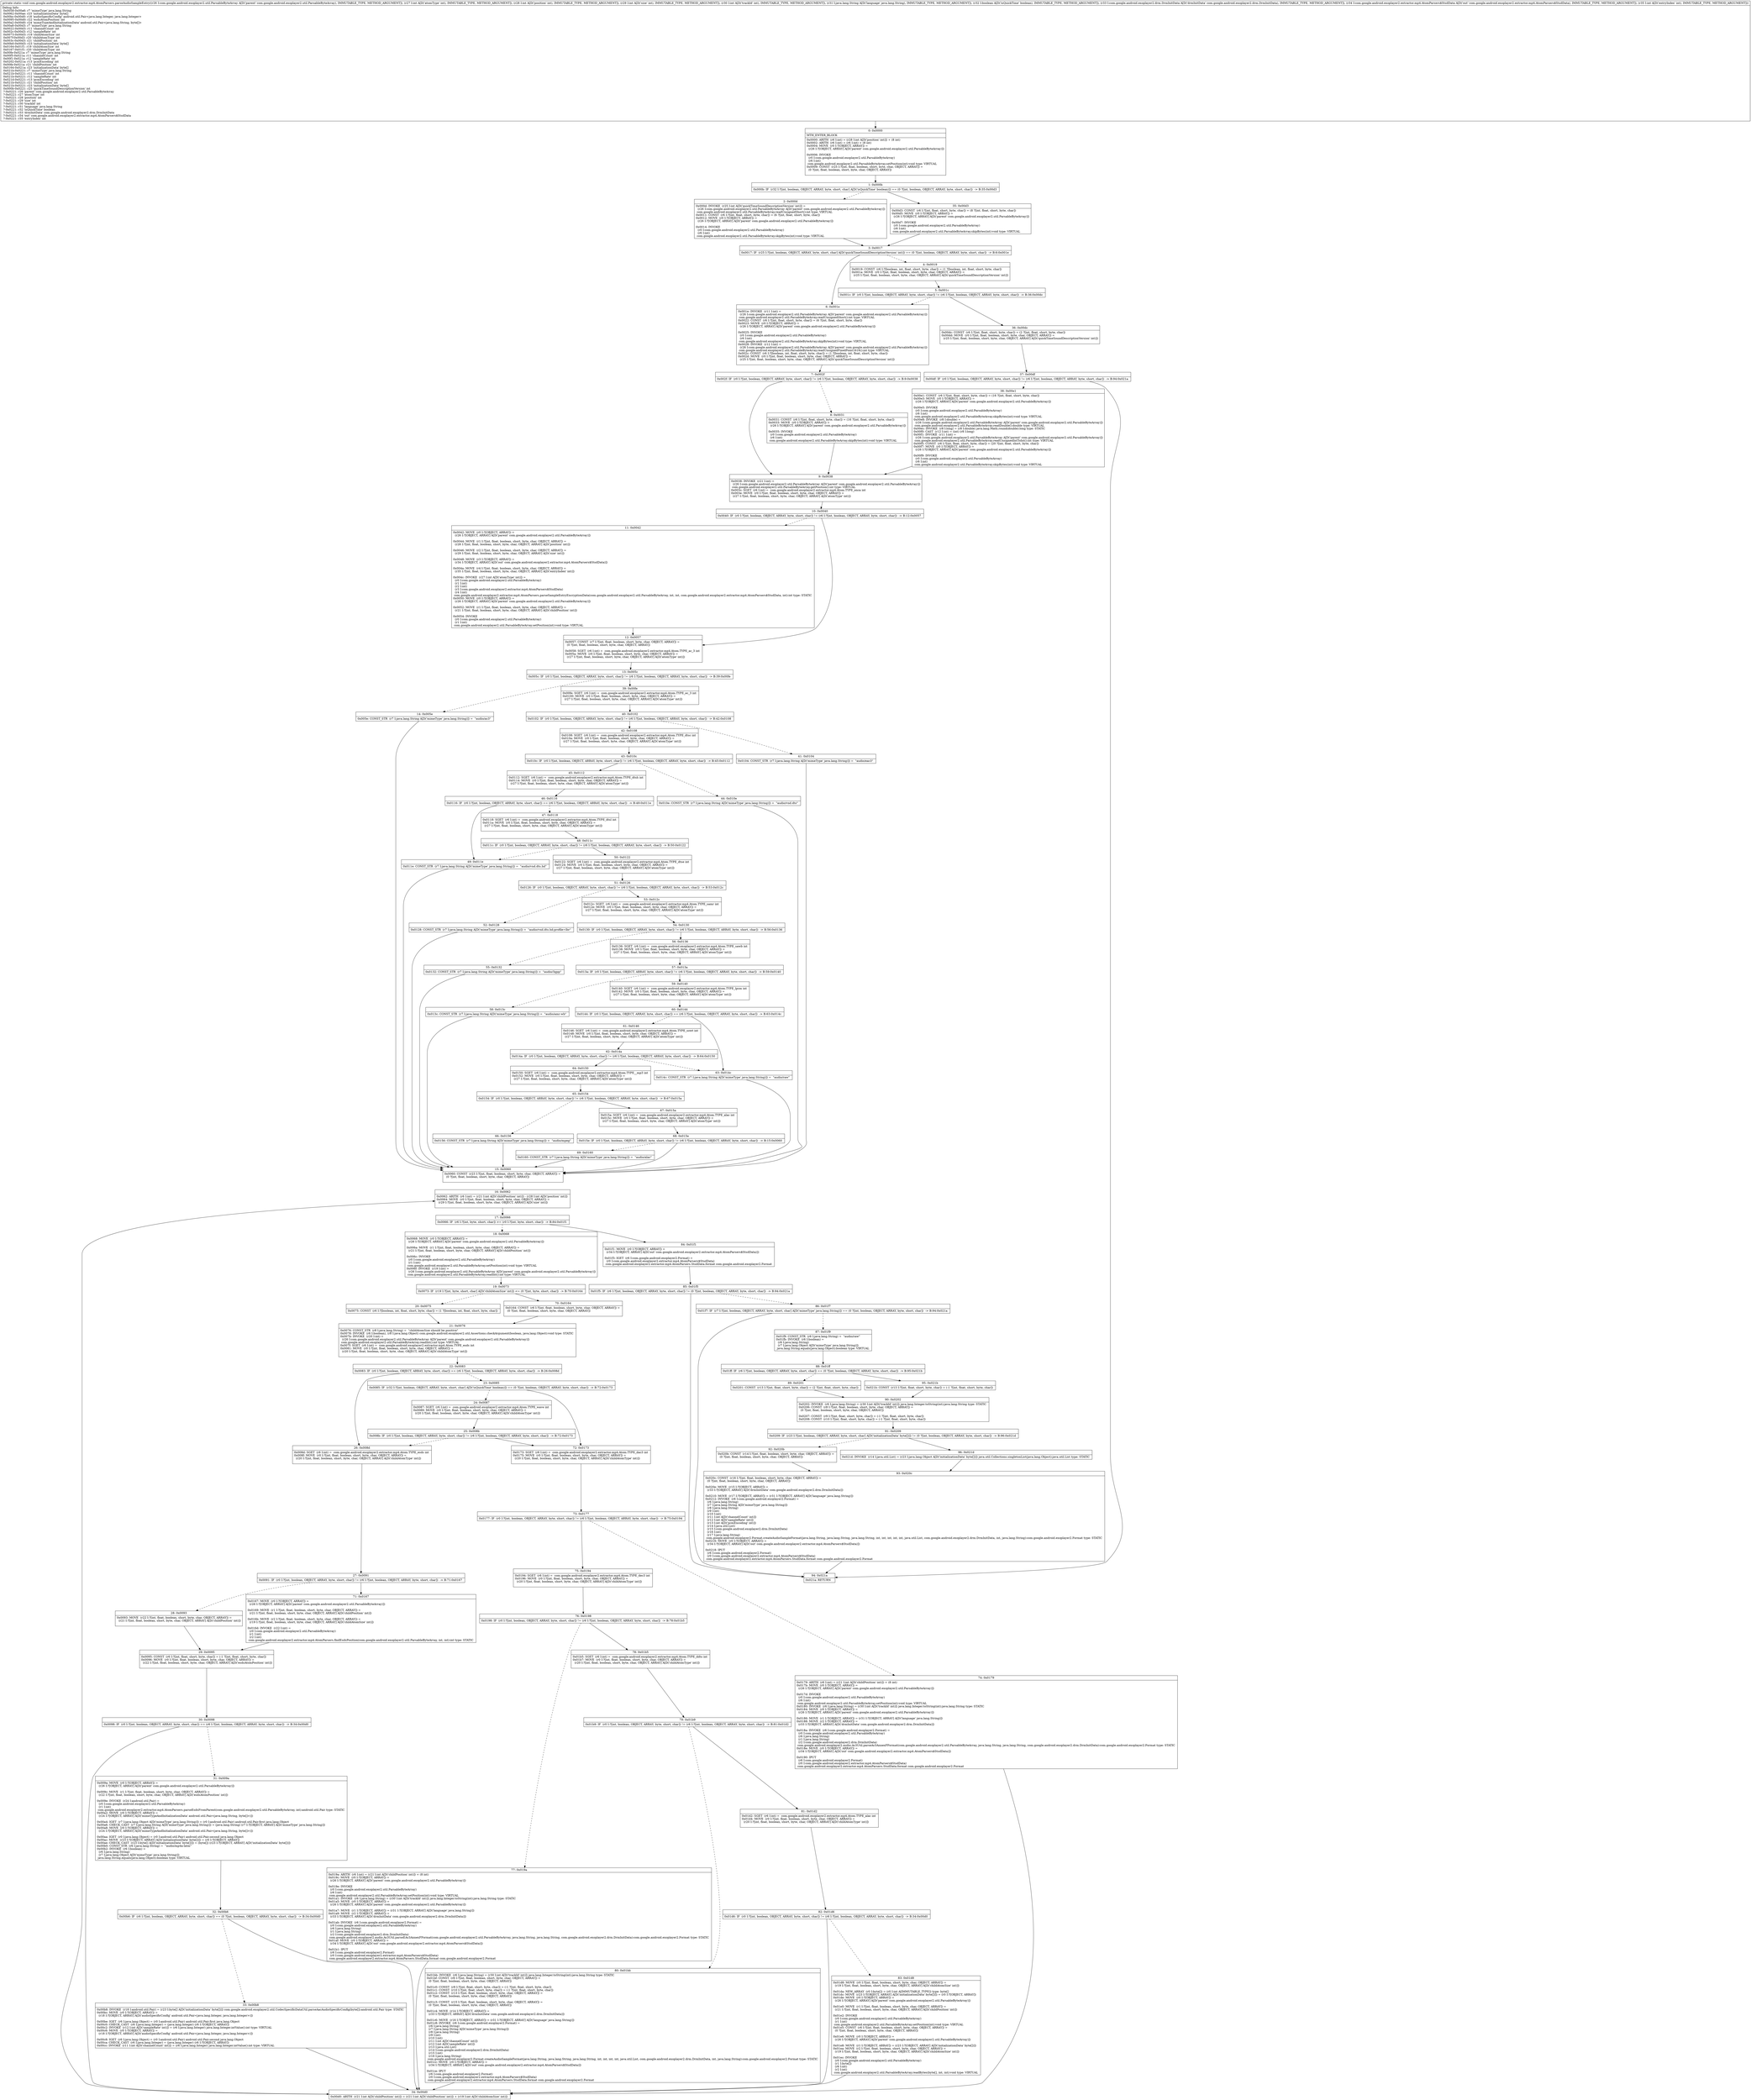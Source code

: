 digraph "CFG forcom.google.android.exoplayer2.extractor.mp4.AtomParsers.parseAudioSampleEntry(Lcom\/google\/android\/exoplayer2\/util\/ParsableByteArray;IIIILjava\/lang\/String;ZLcom\/google\/android\/exoplayer2\/drm\/DrmInitData;Lcom\/google\/android\/exoplayer2\/extractor\/mp4\/AtomParsers$StsdData;I)V" {
Node_0 [shape=record,label="{0\:\ 0x0000|MTH_ENTER_BLOCK\l|0x0000: ARITH  (r6 I:int) = (r28 I:int A[D('position' int)]) + (8 int) \l0x0002: ARITH  (r6 I:int) = (r6 I:int) + (8 int) \l0x0004: MOVE  (r0 I:?[OBJECT, ARRAY]) = \l  (r26 I:?[OBJECT, ARRAY] A[D('parent' com.google.android.exoplayer2.util.ParsableByteArray)])\l \l0x0006: INVOKE  \l  (r0 I:com.google.android.exoplayer2.util.ParsableByteArray)\l  (r6 I:int)\l com.google.android.exoplayer2.util.ParsableByteArray.setPosition(int):void type: VIRTUAL \l0x0009: CONST  (r25 I:?[int, float, boolean, short, byte, char, OBJECT, ARRAY]) = \l  (0 ?[int, float, boolean, short, byte, char, OBJECT, ARRAY])\l \l}"];
Node_1 [shape=record,label="{1\:\ 0x000b|0x000b: IF  (r32 I:?[int, boolean, OBJECT, ARRAY, byte, short, char] A[D('isQuickTime' boolean)]) == (0 ?[int, boolean, OBJECT, ARRAY, byte, short, char])  \-\> B:35:0x00d3 \l}"];
Node_2 [shape=record,label="{2\:\ 0x000d|0x000d: INVOKE  (r25 I:int A[D('quickTimeSoundDescriptionVersion' int)]) = \l  (r26 I:com.google.android.exoplayer2.util.ParsableByteArray A[D('parent' com.google.android.exoplayer2.util.ParsableByteArray)])\l com.google.android.exoplayer2.util.ParsableByteArray.readUnsignedShort():int type: VIRTUAL \l0x0011: CONST  (r6 I:?[int, float, short, byte, char]) = (6 ?[int, float, short, byte, char]) \l0x0012: MOVE  (r0 I:?[OBJECT, ARRAY]) = \l  (r26 I:?[OBJECT, ARRAY] A[D('parent' com.google.android.exoplayer2.util.ParsableByteArray)])\l \l0x0014: INVOKE  \l  (r0 I:com.google.android.exoplayer2.util.ParsableByteArray)\l  (r6 I:int)\l com.google.android.exoplayer2.util.ParsableByteArray.skipBytes(int):void type: VIRTUAL \l}"];
Node_3 [shape=record,label="{3\:\ 0x0017|0x0017: IF  (r25 I:?[int, boolean, OBJECT, ARRAY, byte, short, char] A[D('quickTimeSoundDescriptionVersion' int)]) == (0 ?[int, boolean, OBJECT, ARRAY, byte, short, char])  \-\> B:6:0x001e \l}"];
Node_4 [shape=record,label="{4\:\ 0x0019|0x0019: CONST  (r6 I:?[boolean, int, float, short, byte, char]) = (1 ?[boolean, int, float, short, byte, char]) \l0x001a: MOVE  (r0 I:?[int, float, boolean, short, byte, char, OBJECT, ARRAY]) = \l  (r25 I:?[int, float, boolean, short, byte, char, OBJECT, ARRAY] A[D('quickTimeSoundDescriptionVersion' int)])\l \l}"];
Node_5 [shape=record,label="{5\:\ 0x001c|0x001c: IF  (r0 I:?[int, boolean, OBJECT, ARRAY, byte, short, char]) != (r6 I:?[int, boolean, OBJECT, ARRAY, byte, short, char])  \-\> B:36:0x00dc \l}"];
Node_6 [shape=record,label="{6\:\ 0x001e|0x001e: INVOKE  (r11 I:int) = \l  (r26 I:com.google.android.exoplayer2.util.ParsableByteArray A[D('parent' com.google.android.exoplayer2.util.ParsableByteArray)])\l com.google.android.exoplayer2.util.ParsableByteArray.readUnsignedShort():int type: VIRTUAL \l0x0022: CONST  (r6 I:?[int, float, short, byte, char]) = (6 ?[int, float, short, byte, char]) \l0x0023: MOVE  (r0 I:?[OBJECT, ARRAY]) = \l  (r26 I:?[OBJECT, ARRAY] A[D('parent' com.google.android.exoplayer2.util.ParsableByteArray)])\l \l0x0025: INVOKE  \l  (r0 I:com.google.android.exoplayer2.util.ParsableByteArray)\l  (r6 I:int)\l com.google.android.exoplayer2.util.ParsableByteArray.skipBytes(int):void type: VIRTUAL \l0x0028: INVOKE  (r12 I:int) = \l  (r26 I:com.google.android.exoplayer2.util.ParsableByteArray A[D('parent' com.google.android.exoplayer2.util.ParsableByteArray)])\l com.google.android.exoplayer2.util.ParsableByteArray.readUnsignedFixedPoint1616():int type: VIRTUAL \l0x002c: CONST  (r6 I:?[boolean, int, float, short, byte, char]) = (1 ?[boolean, int, float, short, byte, char]) \l0x002d: MOVE  (r0 I:?[int, float, boolean, short, byte, char, OBJECT, ARRAY]) = \l  (r25 I:?[int, float, boolean, short, byte, char, OBJECT, ARRAY] A[D('quickTimeSoundDescriptionVersion' int)])\l \l}"];
Node_7 [shape=record,label="{7\:\ 0x002f|0x002f: IF  (r0 I:?[int, boolean, OBJECT, ARRAY, byte, short, char]) != (r6 I:?[int, boolean, OBJECT, ARRAY, byte, short, char])  \-\> B:9:0x0038 \l}"];
Node_8 [shape=record,label="{8\:\ 0x0031|0x0031: CONST  (r6 I:?[int, float, short, byte, char]) = (16 ?[int, float, short, byte, char]) \l0x0033: MOVE  (r0 I:?[OBJECT, ARRAY]) = \l  (r26 I:?[OBJECT, ARRAY] A[D('parent' com.google.android.exoplayer2.util.ParsableByteArray)])\l \l0x0035: INVOKE  \l  (r0 I:com.google.android.exoplayer2.util.ParsableByteArray)\l  (r6 I:int)\l com.google.android.exoplayer2.util.ParsableByteArray.skipBytes(int):void type: VIRTUAL \l}"];
Node_9 [shape=record,label="{9\:\ 0x0038|0x0038: INVOKE  (r21 I:int) = \l  (r26 I:com.google.android.exoplayer2.util.ParsableByteArray A[D('parent' com.google.android.exoplayer2.util.ParsableByteArray)])\l com.google.android.exoplayer2.util.ParsableByteArray.getPosition():int type: VIRTUAL \l0x003c: SGET  (r6 I:int) =  com.google.android.exoplayer2.extractor.mp4.Atom.TYPE_enca int \l0x003e: MOVE  (r0 I:?[int, float, boolean, short, byte, char, OBJECT, ARRAY]) = \l  (r27 I:?[int, float, boolean, short, byte, char, OBJECT, ARRAY] A[D('atomType' int)])\l \l}"];
Node_10 [shape=record,label="{10\:\ 0x0040|0x0040: IF  (r0 I:?[int, boolean, OBJECT, ARRAY, byte, short, char]) != (r6 I:?[int, boolean, OBJECT, ARRAY, byte, short, char])  \-\> B:12:0x0057 \l}"];
Node_11 [shape=record,label="{11\:\ 0x0042|0x0042: MOVE  (r0 I:?[OBJECT, ARRAY]) = \l  (r26 I:?[OBJECT, ARRAY] A[D('parent' com.google.android.exoplayer2.util.ParsableByteArray)])\l \l0x0044: MOVE  (r1 I:?[int, float, boolean, short, byte, char, OBJECT, ARRAY]) = \l  (r28 I:?[int, float, boolean, short, byte, char, OBJECT, ARRAY] A[D('position' int)])\l \l0x0046: MOVE  (r2 I:?[int, float, boolean, short, byte, char, OBJECT, ARRAY]) = \l  (r29 I:?[int, float, boolean, short, byte, char, OBJECT, ARRAY] A[D('size' int)])\l \l0x0048: MOVE  (r3 I:?[OBJECT, ARRAY]) = \l  (r34 I:?[OBJECT, ARRAY] A[D('out' com.google.android.exoplayer2.extractor.mp4.AtomParsers$StsdData)])\l \l0x004a: MOVE  (r4 I:?[int, float, boolean, short, byte, char, OBJECT, ARRAY]) = \l  (r35 I:?[int, float, boolean, short, byte, char, OBJECT, ARRAY] A[D('entryIndex' int)])\l \l0x004c: INVOKE  (r27 I:int A[D('atomType' int)]) = \l  (r0 I:com.google.android.exoplayer2.util.ParsableByteArray)\l  (r1 I:int)\l  (r2 I:int)\l  (r3 I:com.google.android.exoplayer2.extractor.mp4.AtomParsers$StsdData)\l  (r4 I:int)\l com.google.android.exoplayer2.extractor.mp4.AtomParsers.parseSampleEntryEncryptionData(com.google.android.exoplayer2.util.ParsableByteArray, int, int, com.google.android.exoplayer2.extractor.mp4.AtomParsers$StsdData, int):int type: STATIC \l0x0050: MOVE  (r0 I:?[OBJECT, ARRAY]) = \l  (r26 I:?[OBJECT, ARRAY] A[D('parent' com.google.android.exoplayer2.util.ParsableByteArray)])\l \l0x0052: MOVE  (r1 I:?[int, float, boolean, short, byte, char, OBJECT, ARRAY]) = \l  (r21 I:?[int, float, boolean, short, byte, char, OBJECT, ARRAY] A[D('childPosition' int)])\l \l0x0054: INVOKE  \l  (r0 I:com.google.android.exoplayer2.util.ParsableByteArray)\l  (r1 I:int)\l com.google.android.exoplayer2.util.ParsableByteArray.setPosition(int):void type: VIRTUAL \l}"];
Node_12 [shape=record,label="{12\:\ 0x0057|0x0057: CONST  (r7 I:?[int, float, boolean, short, byte, char, OBJECT, ARRAY]) = \l  (0 ?[int, float, boolean, short, byte, char, OBJECT, ARRAY])\l \l0x0058: SGET  (r6 I:int) =  com.google.android.exoplayer2.extractor.mp4.Atom.TYPE_ac_3 int \l0x005a: MOVE  (r0 I:?[int, float, boolean, short, byte, char, OBJECT, ARRAY]) = \l  (r27 I:?[int, float, boolean, short, byte, char, OBJECT, ARRAY] A[D('atomType' int)])\l \l}"];
Node_13 [shape=record,label="{13\:\ 0x005c|0x005c: IF  (r0 I:?[int, boolean, OBJECT, ARRAY, byte, short, char]) != (r6 I:?[int, boolean, OBJECT, ARRAY, byte, short, char])  \-\> B:39:0x00fe \l}"];
Node_14 [shape=record,label="{14\:\ 0x005e|0x005e: CONST_STR  (r7 I:java.lang.String A[D('mimeType' java.lang.String)]) =  \"audio\/ac3\" \l}"];
Node_15 [shape=record,label="{15\:\ 0x0060|0x0060: CONST  (r23 I:?[int, float, boolean, short, byte, char, OBJECT, ARRAY]) = \l  (0 ?[int, float, boolean, short, byte, char, OBJECT, ARRAY])\l \l}"];
Node_16 [shape=record,label="{16\:\ 0x0062|0x0062: ARITH  (r6 I:int) = (r21 I:int A[D('childPosition' int)]) \- (r28 I:int A[D('position' int)]) \l0x0064: MOVE  (r0 I:?[int, float, boolean, short, byte, char, OBJECT, ARRAY]) = \l  (r29 I:?[int, float, boolean, short, byte, char, OBJECT, ARRAY] A[D('size' int)])\l \l}"];
Node_17 [shape=record,label="{17\:\ 0x0066|0x0066: IF  (r6 I:?[int, byte, short, char]) \>= (r0 I:?[int, byte, short, char])  \-\> B:84:0x01f1 \l}"];
Node_18 [shape=record,label="{18\:\ 0x0068|0x0068: MOVE  (r0 I:?[OBJECT, ARRAY]) = \l  (r26 I:?[OBJECT, ARRAY] A[D('parent' com.google.android.exoplayer2.util.ParsableByteArray)])\l \l0x006a: MOVE  (r1 I:?[int, float, boolean, short, byte, char, OBJECT, ARRAY]) = \l  (r21 I:?[int, float, boolean, short, byte, char, OBJECT, ARRAY] A[D('childPosition' int)])\l \l0x006c: INVOKE  \l  (r0 I:com.google.android.exoplayer2.util.ParsableByteArray)\l  (r1 I:int)\l com.google.android.exoplayer2.util.ParsableByteArray.setPosition(int):void type: VIRTUAL \l0x006f: INVOKE  (r19 I:int) = \l  (r26 I:com.google.android.exoplayer2.util.ParsableByteArray A[D('parent' com.google.android.exoplayer2.util.ParsableByteArray)])\l com.google.android.exoplayer2.util.ParsableByteArray.readInt():int type: VIRTUAL \l}"];
Node_19 [shape=record,label="{19\:\ 0x0073|0x0073: IF  (r19 I:?[int, byte, short, char] A[D('childAtomSize' int)]) \<= (0 ?[int, byte, short, char])  \-\> B:70:0x0164 \l}"];
Node_20 [shape=record,label="{20\:\ 0x0075|0x0075: CONST  (r6 I:?[boolean, int, float, short, byte, char]) = (1 ?[boolean, int, float, short, byte, char]) \l}"];
Node_21 [shape=record,label="{21\:\ 0x0076|0x0076: CONST_STR  (r8 I:java.lang.String) =  \"childAtomSize should be positive\" \l0x0078: INVOKE  (r6 I:boolean), (r8 I:java.lang.Object) com.google.android.exoplayer2.util.Assertions.checkArgument(boolean, java.lang.Object):void type: STATIC \l0x007b: INVOKE  (r20 I:int) = \l  (r26 I:com.google.android.exoplayer2.util.ParsableByteArray A[D('parent' com.google.android.exoplayer2.util.ParsableByteArray)])\l com.google.android.exoplayer2.util.ParsableByteArray.readInt():int type: VIRTUAL \l0x007f: SGET  (r6 I:int) =  com.google.android.exoplayer2.extractor.mp4.Atom.TYPE_esds int \l0x0081: MOVE  (r0 I:?[int, float, boolean, short, byte, char, OBJECT, ARRAY]) = \l  (r20 I:?[int, float, boolean, short, byte, char, OBJECT, ARRAY] A[D('childAtomType' int)])\l \l}"];
Node_22 [shape=record,label="{22\:\ 0x0083|0x0083: IF  (r0 I:?[int, boolean, OBJECT, ARRAY, byte, short, char]) == (r6 I:?[int, boolean, OBJECT, ARRAY, byte, short, char])  \-\> B:26:0x008d \l}"];
Node_23 [shape=record,label="{23\:\ 0x0085|0x0085: IF  (r32 I:?[int, boolean, OBJECT, ARRAY, byte, short, char] A[D('isQuickTime' boolean)]) == (0 ?[int, boolean, OBJECT, ARRAY, byte, short, char])  \-\> B:72:0x0173 \l}"];
Node_24 [shape=record,label="{24\:\ 0x0087|0x0087: SGET  (r6 I:int) =  com.google.android.exoplayer2.extractor.mp4.Atom.TYPE_wave int \l0x0089: MOVE  (r0 I:?[int, float, boolean, short, byte, char, OBJECT, ARRAY]) = \l  (r20 I:?[int, float, boolean, short, byte, char, OBJECT, ARRAY] A[D('childAtomType' int)])\l \l}"];
Node_25 [shape=record,label="{25\:\ 0x008b|0x008b: IF  (r0 I:?[int, boolean, OBJECT, ARRAY, byte, short, char]) != (r6 I:?[int, boolean, OBJECT, ARRAY, byte, short, char])  \-\> B:72:0x0173 \l}"];
Node_26 [shape=record,label="{26\:\ 0x008d|0x008d: SGET  (r6 I:int) =  com.google.android.exoplayer2.extractor.mp4.Atom.TYPE_esds int \l0x008f: MOVE  (r0 I:?[int, float, boolean, short, byte, char, OBJECT, ARRAY]) = \l  (r20 I:?[int, float, boolean, short, byte, char, OBJECT, ARRAY] A[D('childAtomType' int)])\l \l}"];
Node_27 [shape=record,label="{27\:\ 0x0091|0x0091: IF  (r0 I:?[int, boolean, OBJECT, ARRAY, byte, short, char]) != (r6 I:?[int, boolean, OBJECT, ARRAY, byte, short, char])  \-\> B:71:0x0167 \l}"];
Node_28 [shape=record,label="{28\:\ 0x0093|0x0093: MOVE  (r22 I:?[int, float, boolean, short, byte, char, OBJECT, ARRAY]) = \l  (r21 I:?[int, float, boolean, short, byte, char, OBJECT, ARRAY] A[D('childPosition' int)])\l \l}"];
Node_29 [shape=record,label="{29\:\ 0x0095|0x0095: CONST  (r6 I:?[int, float, short, byte, char]) = (\-1 ?[int, float, short, byte, char]) \l0x0096: MOVE  (r0 I:?[int, float, boolean, short, byte, char, OBJECT, ARRAY]) = \l  (r22 I:?[int, float, boolean, short, byte, char, OBJECT, ARRAY] A[D('esdsAtomPosition' int)])\l \l}"];
Node_30 [shape=record,label="{30\:\ 0x0098|0x0098: IF  (r0 I:?[int, boolean, OBJECT, ARRAY, byte, short, char]) == (r6 I:?[int, boolean, OBJECT, ARRAY, byte, short, char])  \-\> B:34:0x00d0 \l}"];
Node_31 [shape=record,label="{31\:\ 0x009a|0x009a: MOVE  (r0 I:?[OBJECT, ARRAY]) = \l  (r26 I:?[OBJECT, ARRAY] A[D('parent' com.google.android.exoplayer2.util.ParsableByteArray)])\l \l0x009c: MOVE  (r1 I:?[int, float, boolean, short, byte, char, OBJECT, ARRAY]) = \l  (r22 I:?[int, float, boolean, short, byte, char, OBJECT, ARRAY] A[D('esdsAtomPosition' int)])\l \l0x009e: INVOKE  (r24 I:android.util.Pair) = \l  (r0 I:com.google.android.exoplayer2.util.ParsableByteArray)\l  (r1 I:int)\l com.google.android.exoplayer2.extractor.mp4.AtomParsers.parseEsdsFromParent(com.google.android.exoplayer2.util.ParsableByteArray, int):android.util.Pair type: STATIC \l0x00a2: MOVE  (r0 I:?[OBJECT, ARRAY]) = \l  (r24 I:?[OBJECT, ARRAY] A[D('mimeTypeAndInitializationData' android.util.Pair\<java.lang.String, byte[]\>)])\l \l0x00a4: IGET  (r7 I:java.lang.Object A[D('mimeType' java.lang.String)]) = (r0 I:android.util.Pair) android.util.Pair.first java.lang.Object \l0x00a6: CHECK_CAST  (r7 I:java.lang.String A[D('mimeType' java.lang.String)]) = (java.lang.String) (r7 I:?[OBJECT, ARRAY] A[D('mimeType' java.lang.String)]) \l0x00a8: MOVE  (r0 I:?[OBJECT, ARRAY]) = \l  (r24 I:?[OBJECT, ARRAY] A[D('mimeTypeAndInitializationData' android.util.Pair\<java.lang.String, byte[]\>)])\l \l0x00aa: IGET  (r0 I:java.lang.Object) = (r0 I:android.util.Pair) android.util.Pair.second java.lang.Object \l0x00ac: MOVE  (r23 I:?[OBJECT, ARRAY] A[D('initializationData' byte[])]) = (r0 I:?[OBJECT, ARRAY]) \l0x00ae: CHECK_CAST  (r23 I:byte[] A[D('initializationData' byte[])]) = (byte[]) (r23 I:?[OBJECT, ARRAY] A[D('initializationData' byte[])]) \l0x00b0: CONST_STR  (r6 I:java.lang.String) =  \"audio\/mp4a\-latm\" \l0x00b2: INVOKE  (r6 I:boolean) = \l  (r6 I:java.lang.String)\l  (r7 I:java.lang.Object A[D('mimeType' java.lang.String)])\l java.lang.String.equals(java.lang.Object):boolean type: VIRTUAL \l}"];
Node_32 [shape=record,label="{32\:\ 0x00b6|0x00b6: IF  (r6 I:?[int, boolean, OBJECT, ARRAY, byte, short, char]) == (0 ?[int, boolean, OBJECT, ARRAY, byte, short, char])  \-\> B:34:0x00d0 \l}"];
Node_33 [shape=record,label="{33\:\ 0x00b8|0x00b8: INVOKE  (r18 I:android.util.Pair) = (r23 I:byte[] A[D('initializationData' byte[])]) com.google.android.exoplayer2.util.CodecSpecificDataUtil.parseAacAudioSpecificConfig(byte[]):android.util.Pair type: STATIC \l0x00bc: MOVE  (r0 I:?[OBJECT, ARRAY]) = \l  (r18 I:?[OBJECT, ARRAY] A[D('audioSpecificConfig' android.util.Pair\<java.lang.Integer, java.lang.Integer\>)])\l \l0x00be: IGET  (r6 I:java.lang.Object) = (r0 I:android.util.Pair) android.util.Pair.first java.lang.Object \l0x00c0: CHECK_CAST  (r6 I:java.lang.Integer) = (java.lang.Integer) (r6 I:?[OBJECT, ARRAY]) \l0x00c2: INVOKE  (r12 I:int A[D('sampleRate' int)]) = (r6 I:java.lang.Integer) java.lang.Integer.intValue():int type: VIRTUAL \l0x00c6: MOVE  (r0 I:?[OBJECT, ARRAY]) = \l  (r18 I:?[OBJECT, ARRAY] A[D('audioSpecificConfig' android.util.Pair\<java.lang.Integer, java.lang.Integer\>)])\l \l0x00c8: IGET  (r6 I:java.lang.Object) = (r0 I:android.util.Pair) android.util.Pair.second java.lang.Object \l0x00ca: CHECK_CAST  (r6 I:java.lang.Integer) = (java.lang.Integer) (r6 I:?[OBJECT, ARRAY]) \l0x00cc: INVOKE  (r11 I:int A[D('channelCount' int)]) = (r6 I:java.lang.Integer) java.lang.Integer.intValue():int type: VIRTUAL \l}"];
Node_34 [shape=record,label="{34\:\ 0x00d0|0x00d0: ARITH  (r21 I:int A[D('childPosition' int)]) = (r21 I:int A[D('childPosition' int)]) + (r19 I:int A[D('childAtomSize' int)]) \l}"];
Node_35 [shape=record,label="{35\:\ 0x00d3|0x00d3: CONST  (r6 I:?[int, float, short, byte, char]) = (8 ?[int, float, short, byte, char]) \l0x00d5: MOVE  (r0 I:?[OBJECT, ARRAY]) = \l  (r26 I:?[OBJECT, ARRAY] A[D('parent' com.google.android.exoplayer2.util.ParsableByteArray)])\l \l0x00d7: INVOKE  \l  (r0 I:com.google.android.exoplayer2.util.ParsableByteArray)\l  (r6 I:int)\l com.google.android.exoplayer2.util.ParsableByteArray.skipBytes(int):void type: VIRTUAL \l}"];
Node_36 [shape=record,label="{36\:\ 0x00dc|0x00dc: CONST  (r6 I:?[int, float, short, byte, char]) = (2 ?[int, float, short, byte, char]) \l0x00dd: MOVE  (r0 I:?[int, float, boolean, short, byte, char, OBJECT, ARRAY]) = \l  (r25 I:?[int, float, boolean, short, byte, char, OBJECT, ARRAY] A[D('quickTimeSoundDescriptionVersion' int)])\l \l}"];
Node_37 [shape=record,label="{37\:\ 0x00df|0x00df: IF  (r0 I:?[int, boolean, OBJECT, ARRAY, byte, short, char]) != (r6 I:?[int, boolean, OBJECT, ARRAY, byte, short, char])  \-\> B:94:0x021a \l}"];
Node_38 [shape=record,label="{38\:\ 0x00e1|0x00e1: CONST  (r6 I:?[int, float, short, byte, char]) = (16 ?[int, float, short, byte, char]) \l0x00e3: MOVE  (r0 I:?[OBJECT, ARRAY]) = \l  (r26 I:?[OBJECT, ARRAY] A[D('parent' com.google.android.exoplayer2.util.ParsableByteArray)])\l \l0x00e5: INVOKE  \l  (r0 I:com.google.android.exoplayer2.util.ParsableByteArray)\l  (r6 I:int)\l com.google.android.exoplayer2.util.ParsableByteArray.skipBytes(int):void type: VIRTUAL \l0x00e8: INVOKE  (r8 I:double) = \l  (r26 I:com.google.android.exoplayer2.util.ParsableByteArray A[D('parent' com.google.android.exoplayer2.util.ParsableByteArray)])\l com.google.android.exoplayer2.util.ParsableByteArray.readDouble():double type: VIRTUAL \l0x00ec: INVOKE  (r8 I:long) = (r8 I:double) java.lang.Math.round(double):long type: STATIC \l0x00f0: CAST  (r12 I:int) = (int) (r8 I:long) \l0x00f1: INVOKE  (r11 I:int) = \l  (r26 I:com.google.android.exoplayer2.util.ParsableByteArray A[D('parent' com.google.android.exoplayer2.util.ParsableByteArray)])\l com.google.android.exoplayer2.util.ParsableByteArray.readUnsignedIntToInt():int type: VIRTUAL \l0x00f5: CONST  (r6 I:?[int, float, short, byte, char]) = (20 ?[int, float, short, byte, char]) \l0x00f7: MOVE  (r0 I:?[OBJECT, ARRAY]) = \l  (r26 I:?[OBJECT, ARRAY] A[D('parent' com.google.android.exoplayer2.util.ParsableByteArray)])\l \l0x00f9: INVOKE  \l  (r0 I:com.google.android.exoplayer2.util.ParsableByteArray)\l  (r6 I:int)\l com.google.android.exoplayer2.util.ParsableByteArray.skipBytes(int):void type: VIRTUAL \l}"];
Node_39 [shape=record,label="{39\:\ 0x00fe|0x00fe: SGET  (r6 I:int) =  com.google.android.exoplayer2.extractor.mp4.Atom.TYPE_ec_3 int \l0x0100: MOVE  (r0 I:?[int, float, boolean, short, byte, char, OBJECT, ARRAY]) = \l  (r27 I:?[int, float, boolean, short, byte, char, OBJECT, ARRAY] A[D('atomType' int)])\l \l}"];
Node_40 [shape=record,label="{40\:\ 0x0102|0x0102: IF  (r0 I:?[int, boolean, OBJECT, ARRAY, byte, short, char]) != (r6 I:?[int, boolean, OBJECT, ARRAY, byte, short, char])  \-\> B:42:0x0108 \l}"];
Node_41 [shape=record,label="{41\:\ 0x0104|0x0104: CONST_STR  (r7 I:java.lang.String A[D('mimeType' java.lang.String)]) =  \"audio\/eac3\" \l}"];
Node_42 [shape=record,label="{42\:\ 0x0108|0x0108: SGET  (r6 I:int) =  com.google.android.exoplayer2.extractor.mp4.Atom.TYPE_dtsc int \l0x010a: MOVE  (r0 I:?[int, float, boolean, short, byte, char, OBJECT, ARRAY]) = \l  (r27 I:?[int, float, boolean, short, byte, char, OBJECT, ARRAY] A[D('atomType' int)])\l \l}"];
Node_43 [shape=record,label="{43\:\ 0x010c|0x010c: IF  (r0 I:?[int, boolean, OBJECT, ARRAY, byte, short, char]) != (r6 I:?[int, boolean, OBJECT, ARRAY, byte, short, char])  \-\> B:45:0x0112 \l}"];
Node_44 [shape=record,label="{44\:\ 0x010e|0x010e: CONST_STR  (r7 I:java.lang.String A[D('mimeType' java.lang.String)]) =  \"audio\/vnd.dts\" \l}"];
Node_45 [shape=record,label="{45\:\ 0x0112|0x0112: SGET  (r6 I:int) =  com.google.android.exoplayer2.extractor.mp4.Atom.TYPE_dtsh int \l0x0114: MOVE  (r0 I:?[int, float, boolean, short, byte, char, OBJECT, ARRAY]) = \l  (r27 I:?[int, float, boolean, short, byte, char, OBJECT, ARRAY] A[D('atomType' int)])\l \l}"];
Node_46 [shape=record,label="{46\:\ 0x0116|0x0116: IF  (r0 I:?[int, boolean, OBJECT, ARRAY, byte, short, char]) == (r6 I:?[int, boolean, OBJECT, ARRAY, byte, short, char])  \-\> B:49:0x011e \l}"];
Node_47 [shape=record,label="{47\:\ 0x0118|0x0118: SGET  (r6 I:int) =  com.google.android.exoplayer2.extractor.mp4.Atom.TYPE_dtsl int \l0x011a: MOVE  (r0 I:?[int, float, boolean, short, byte, char, OBJECT, ARRAY]) = \l  (r27 I:?[int, float, boolean, short, byte, char, OBJECT, ARRAY] A[D('atomType' int)])\l \l}"];
Node_48 [shape=record,label="{48\:\ 0x011c|0x011c: IF  (r0 I:?[int, boolean, OBJECT, ARRAY, byte, short, char]) != (r6 I:?[int, boolean, OBJECT, ARRAY, byte, short, char])  \-\> B:50:0x0122 \l}"];
Node_49 [shape=record,label="{49\:\ 0x011e|0x011e: CONST_STR  (r7 I:java.lang.String A[D('mimeType' java.lang.String)]) =  \"audio\/vnd.dts.hd\" \l}"];
Node_50 [shape=record,label="{50\:\ 0x0122|0x0122: SGET  (r6 I:int) =  com.google.android.exoplayer2.extractor.mp4.Atom.TYPE_dtse int \l0x0124: MOVE  (r0 I:?[int, float, boolean, short, byte, char, OBJECT, ARRAY]) = \l  (r27 I:?[int, float, boolean, short, byte, char, OBJECT, ARRAY] A[D('atomType' int)])\l \l}"];
Node_51 [shape=record,label="{51\:\ 0x0126|0x0126: IF  (r0 I:?[int, boolean, OBJECT, ARRAY, byte, short, char]) != (r6 I:?[int, boolean, OBJECT, ARRAY, byte, short, char])  \-\> B:53:0x012c \l}"];
Node_52 [shape=record,label="{52\:\ 0x0128|0x0128: CONST_STR  (r7 I:java.lang.String A[D('mimeType' java.lang.String)]) =  \"audio\/vnd.dts.hd;profile=lbr\" \l}"];
Node_53 [shape=record,label="{53\:\ 0x012c|0x012c: SGET  (r6 I:int) =  com.google.android.exoplayer2.extractor.mp4.Atom.TYPE_samr int \l0x012e: MOVE  (r0 I:?[int, float, boolean, short, byte, char, OBJECT, ARRAY]) = \l  (r27 I:?[int, float, boolean, short, byte, char, OBJECT, ARRAY] A[D('atomType' int)])\l \l}"];
Node_54 [shape=record,label="{54\:\ 0x0130|0x0130: IF  (r0 I:?[int, boolean, OBJECT, ARRAY, byte, short, char]) != (r6 I:?[int, boolean, OBJECT, ARRAY, byte, short, char])  \-\> B:56:0x0136 \l}"];
Node_55 [shape=record,label="{55\:\ 0x0132|0x0132: CONST_STR  (r7 I:java.lang.String A[D('mimeType' java.lang.String)]) =  \"audio\/3gpp\" \l}"];
Node_56 [shape=record,label="{56\:\ 0x0136|0x0136: SGET  (r6 I:int) =  com.google.android.exoplayer2.extractor.mp4.Atom.TYPE_sawb int \l0x0138: MOVE  (r0 I:?[int, float, boolean, short, byte, char, OBJECT, ARRAY]) = \l  (r27 I:?[int, float, boolean, short, byte, char, OBJECT, ARRAY] A[D('atomType' int)])\l \l}"];
Node_57 [shape=record,label="{57\:\ 0x013a|0x013a: IF  (r0 I:?[int, boolean, OBJECT, ARRAY, byte, short, char]) != (r6 I:?[int, boolean, OBJECT, ARRAY, byte, short, char])  \-\> B:59:0x0140 \l}"];
Node_58 [shape=record,label="{58\:\ 0x013c|0x013c: CONST_STR  (r7 I:java.lang.String A[D('mimeType' java.lang.String)]) =  \"audio\/amr\-wb\" \l}"];
Node_59 [shape=record,label="{59\:\ 0x0140|0x0140: SGET  (r6 I:int) =  com.google.android.exoplayer2.extractor.mp4.Atom.TYPE_lpcm int \l0x0142: MOVE  (r0 I:?[int, float, boolean, short, byte, char, OBJECT, ARRAY]) = \l  (r27 I:?[int, float, boolean, short, byte, char, OBJECT, ARRAY] A[D('atomType' int)])\l \l}"];
Node_60 [shape=record,label="{60\:\ 0x0144|0x0144: IF  (r0 I:?[int, boolean, OBJECT, ARRAY, byte, short, char]) == (r6 I:?[int, boolean, OBJECT, ARRAY, byte, short, char])  \-\> B:63:0x014c \l}"];
Node_61 [shape=record,label="{61\:\ 0x0146|0x0146: SGET  (r6 I:int) =  com.google.android.exoplayer2.extractor.mp4.Atom.TYPE_sowt int \l0x0148: MOVE  (r0 I:?[int, float, boolean, short, byte, char, OBJECT, ARRAY]) = \l  (r27 I:?[int, float, boolean, short, byte, char, OBJECT, ARRAY] A[D('atomType' int)])\l \l}"];
Node_62 [shape=record,label="{62\:\ 0x014a|0x014a: IF  (r0 I:?[int, boolean, OBJECT, ARRAY, byte, short, char]) != (r6 I:?[int, boolean, OBJECT, ARRAY, byte, short, char])  \-\> B:64:0x0150 \l}"];
Node_63 [shape=record,label="{63\:\ 0x014c|0x014c: CONST_STR  (r7 I:java.lang.String A[D('mimeType' java.lang.String)]) =  \"audio\/raw\" \l}"];
Node_64 [shape=record,label="{64\:\ 0x0150|0x0150: SGET  (r6 I:int) =  com.google.android.exoplayer2.extractor.mp4.Atom.TYPE__mp3 int \l0x0152: MOVE  (r0 I:?[int, float, boolean, short, byte, char, OBJECT, ARRAY]) = \l  (r27 I:?[int, float, boolean, short, byte, char, OBJECT, ARRAY] A[D('atomType' int)])\l \l}"];
Node_65 [shape=record,label="{65\:\ 0x0154|0x0154: IF  (r0 I:?[int, boolean, OBJECT, ARRAY, byte, short, char]) != (r6 I:?[int, boolean, OBJECT, ARRAY, byte, short, char])  \-\> B:67:0x015a \l}"];
Node_66 [shape=record,label="{66\:\ 0x0156|0x0156: CONST_STR  (r7 I:java.lang.String A[D('mimeType' java.lang.String)]) =  \"audio\/mpeg\" \l}"];
Node_67 [shape=record,label="{67\:\ 0x015a|0x015a: SGET  (r6 I:int) =  com.google.android.exoplayer2.extractor.mp4.Atom.TYPE_alac int \l0x015c: MOVE  (r0 I:?[int, float, boolean, short, byte, char, OBJECT, ARRAY]) = \l  (r27 I:?[int, float, boolean, short, byte, char, OBJECT, ARRAY] A[D('atomType' int)])\l \l}"];
Node_68 [shape=record,label="{68\:\ 0x015e|0x015e: IF  (r0 I:?[int, boolean, OBJECT, ARRAY, byte, short, char]) != (r6 I:?[int, boolean, OBJECT, ARRAY, byte, short, char])  \-\> B:15:0x0060 \l}"];
Node_69 [shape=record,label="{69\:\ 0x0160|0x0160: CONST_STR  (r7 I:java.lang.String A[D('mimeType' java.lang.String)]) =  \"audio\/alac\" \l}"];
Node_70 [shape=record,label="{70\:\ 0x0164|0x0164: CONST  (r6 I:?[int, float, boolean, short, byte, char, OBJECT, ARRAY]) = \l  (0 ?[int, float, boolean, short, byte, char, OBJECT, ARRAY])\l \l}"];
Node_71 [shape=record,label="{71\:\ 0x0167|0x0167: MOVE  (r0 I:?[OBJECT, ARRAY]) = \l  (r26 I:?[OBJECT, ARRAY] A[D('parent' com.google.android.exoplayer2.util.ParsableByteArray)])\l \l0x0169: MOVE  (r1 I:?[int, float, boolean, short, byte, char, OBJECT, ARRAY]) = \l  (r21 I:?[int, float, boolean, short, byte, char, OBJECT, ARRAY] A[D('childPosition' int)])\l \l0x016b: MOVE  (r2 I:?[int, float, boolean, short, byte, char, OBJECT, ARRAY]) = \l  (r19 I:?[int, float, boolean, short, byte, char, OBJECT, ARRAY] A[D('childAtomSize' int)])\l \l0x016d: INVOKE  (r22 I:int) = \l  (r0 I:com.google.android.exoplayer2.util.ParsableByteArray)\l  (r1 I:int)\l  (r2 I:int)\l com.google.android.exoplayer2.extractor.mp4.AtomParsers.findEsdsPosition(com.google.android.exoplayer2.util.ParsableByteArray, int, int):int type: STATIC \l}"];
Node_72 [shape=record,label="{72\:\ 0x0173|0x0173: SGET  (r6 I:int) =  com.google.android.exoplayer2.extractor.mp4.Atom.TYPE_dac3 int \l0x0175: MOVE  (r0 I:?[int, float, boolean, short, byte, char, OBJECT, ARRAY]) = \l  (r20 I:?[int, float, boolean, short, byte, char, OBJECT, ARRAY] A[D('childAtomType' int)])\l \l}"];
Node_73 [shape=record,label="{73\:\ 0x0177|0x0177: IF  (r0 I:?[int, boolean, OBJECT, ARRAY, byte, short, char]) != (r6 I:?[int, boolean, OBJECT, ARRAY, byte, short, char])  \-\> B:75:0x0194 \l}"];
Node_74 [shape=record,label="{74\:\ 0x0179|0x0179: ARITH  (r6 I:int) = (r21 I:int A[D('childPosition' int)]) + (8 int) \l0x017b: MOVE  (r0 I:?[OBJECT, ARRAY]) = \l  (r26 I:?[OBJECT, ARRAY] A[D('parent' com.google.android.exoplayer2.util.ParsableByteArray)])\l \l0x017d: INVOKE  \l  (r0 I:com.google.android.exoplayer2.util.ParsableByteArray)\l  (r6 I:int)\l com.google.android.exoplayer2.util.ParsableByteArray.setPosition(int):void type: VIRTUAL \l0x0180: INVOKE  (r6 I:java.lang.String) = (r30 I:int A[D('trackId' int)]) java.lang.Integer.toString(int):java.lang.String type: STATIC \l0x0184: MOVE  (r0 I:?[OBJECT, ARRAY]) = \l  (r26 I:?[OBJECT, ARRAY] A[D('parent' com.google.android.exoplayer2.util.ParsableByteArray)])\l \l0x0186: MOVE  (r1 I:?[OBJECT, ARRAY]) = (r31 I:?[OBJECT, ARRAY] A[D('language' java.lang.String)]) \l0x0188: MOVE  (r2 I:?[OBJECT, ARRAY]) = \l  (r33 I:?[OBJECT, ARRAY] A[D('drmInitData' com.google.android.exoplayer2.drm.DrmInitData)])\l \l0x018a: INVOKE  (r6 I:com.google.android.exoplayer2.Format) = \l  (r0 I:com.google.android.exoplayer2.util.ParsableByteArray)\l  (r6 I:java.lang.String)\l  (r1 I:java.lang.String)\l  (r2 I:com.google.android.exoplayer2.drm.DrmInitData)\l com.google.android.exoplayer2.audio.Ac3Util.parseAc3AnnexFFormat(com.google.android.exoplayer2.util.ParsableByteArray, java.lang.String, java.lang.String, com.google.android.exoplayer2.drm.DrmInitData):com.google.android.exoplayer2.Format type: STATIC \l0x018e: MOVE  (r0 I:?[OBJECT, ARRAY]) = \l  (r34 I:?[OBJECT, ARRAY] A[D('out' com.google.android.exoplayer2.extractor.mp4.AtomParsers$StsdData)])\l \l0x0190: IPUT  \l  (r6 I:com.google.android.exoplayer2.Format)\l  (r0 I:com.google.android.exoplayer2.extractor.mp4.AtomParsers$StsdData)\l com.google.android.exoplayer2.extractor.mp4.AtomParsers.StsdData.format com.google.android.exoplayer2.Format \l}"];
Node_75 [shape=record,label="{75\:\ 0x0194|0x0194: SGET  (r6 I:int) =  com.google.android.exoplayer2.extractor.mp4.Atom.TYPE_dec3 int \l0x0196: MOVE  (r0 I:?[int, float, boolean, short, byte, char, OBJECT, ARRAY]) = \l  (r20 I:?[int, float, boolean, short, byte, char, OBJECT, ARRAY] A[D('childAtomType' int)])\l \l}"];
Node_76 [shape=record,label="{76\:\ 0x0198|0x0198: IF  (r0 I:?[int, boolean, OBJECT, ARRAY, byte, short, char]) != (r6 I:?[int, boolean, OBJECT, ARRAY, byte, short, char])  \-\> B:78:0x01b5 \l}"];
Node_77 [shape=record,label="{77\:\ 0x019a|0x019a: ARITH  (r6 I:int) = (r21 I:int A[D('childPosition' int)]) + (8 int) \l0x019c: MOVE  (r0 I:?[OBJECT, ARRAY]) = \l  (r26 I:?[OBJECT, ARRAY] A[D('parent' com.google.android.exoplayer2.util.ParsableByteArray)])\l \l0x019e: INVOKE  \l  (r0 I:com.google.android.exoplayer2.util.ParsableByteArray)\l  (r6 I:int)\l com.google.android.exoplayer2.util.ParsableByteArray.setPosition(int):void type: VIRTUAL \l0x01a1: INVOKE  (r6 I:java.lang.String) = (r30 I:int A[D('trackId' int)]) java.lang.Integer.toString(int):java.lang.String type: STATIC \l0x01a5: MOVE  (r0 I:?[OBJECT, ARRAY]) = \l  (r26 I:?[OBJECT, ARRAY] A[D('parent' com.google.android.exoplayer2.util.ParsableByteArray)])\l \l0x01a7: MOVE  (r1 I:?[OBJECT, ARRAY]) = (r31 I:?[OBJECT, ARRAY] A[D('language' java.lang.String)]) \l0x01a9: MOVE  (r2 I:?[OBJECT, ARRAY]) = \l  (r33 I:?[OBJECT, ARRAY] A[D('drmInitData' com.google.android.exoplayer2.drm.DrmInitData)])\l \l0x01ab: INVOKE  (r6 I:com.google.android.exoplayer2.Format) = \l  (r0 I:com.google.android.exoplayer2.util.ParsableByteArray)\l  (r6 I:java.lang.String)\l  (r1 I:java.lang.String)\l  (r2 I:com.google.android.exoplayer2.drm.DrmInitData)\l com.google.android.exoplayer2.audio.Ac3Util.parseEAc3AnnexFFormat(com.google.android.exoplayer2.util.ParsableByteArray, java.lang.String, java.lang.String, com.google.android.exoplayer2.drm.DrmInitData):com.google.android.exoplayer2.Format type: STATIC \l0x01af: MOVE  (r0 I:?[OBJECT, ARRAY]) = \l  (r34 I:?[OBJECT, ARRAY] A[D('out' com.google.android.exoplayer2.extractor.mp4.AtomParsers$StsdData)])\l \l0x01b1: IPUT  \l  (r6 I:com.google.android.exoplayer2.Format)\l  (r0 I:com.google.android.exoplayer2.extractor.mp4.AtomParsers$StsdData)\l com.google.android.exoplayer2.extractor.mp4.AtomParsers.StsdData.format com.google.android.exoplayer2.Format \l}"];
Node_78 [shape=record,label="{78\:\ 0x01b5|0x01b5: SGET  (r6 I:int) =  com.google.android.exoplayer2.extractor.mp4.Atom.TYPE_ddts int \l0x01b7: MOVE  (r0 I:?[int, float, boolean, short, byte, char, OBJECT, ARRAY]) = \l  (r20 I:?[int, float, boolean, short, byte, char, OBJECT, ARRAY] A[D('childAtomType' int)])\l \l}"];
Node_79 [shape=record,label="{79\:\ 0x01b9|0x01b9: IF  (r0 I:?[int, boolean, OBJECT, ARRAY, byte, short, char]) != (r6 I:?[int, boolean, OBJECT, ARRAY, byte, short, char])  \-\> B:81:0x01d2 \l}"];
Node_80 [shape=record,label="{80\:\ 0x01bb|0x01bb: INVOKE  (r6 I:java.lang.String) = (r30 I:int A[D('trackId' int)]) java.lang.Integer.toString(int):java.lang.String type: STATIC \l0x01bf: CONST  (r8 I:?[int, float, boolean, short, byte, char, OBJECT, ARRAY]) = \l  (0 ?[int, float, boolean, short, byte, char, OBJECT, ARRAY])\l \l0x01c0: CONST  (r9 I:?[int, float, short, byte, char]) = (\-1 ?[int, float, short, byte, char]) \l0x01c1: CONST  (r10 I:?[int, float, short, byte, char]) = (\-1 ?[int, float, short, byte, char]) \l0x01c2: CONST  (r13 I:?[int, float, boolean, short, byte, char, OBJECT, ARRAY]) = \l  (0 ?[int, float, boolean, short, byte, char, OBJECT, ARRAY])\l \l0x01c3: CONST  (r15 I:?[int, float, boolean, short, byte, char, OBJECT, ARRAY]) = \l  (0 ?[int, float, boolean, short, byte, char, OBJECT, ARRAY])\l \l0x01c4: MOVE  (r14 I:?[OBJECT, ARRAY]) = \l  (r33 I:?[OBJECT, ARRAY] A[D('drmInitData' com.google.android.exoplayer2.drm.DrmInitData)])\l \l0x01c6: MOVE  (r16 I:?[OBJECT, ARRAY]) = (r31 I:?[OBJECT, ARRAY] A[D('language' java.lang.String)]) \l0x01c8: INVOKE  (r6 I:com.google.android.exoplayer2.Format) = \l  (r6 I:java.lang.String)\l  (r7 I:java.lang.String A[D('mimeType' java.lang.String)])\l  (r8 I:java.lang.String)\l  (r9 I:int)\l  (r10 I:int)\l  (r11 I:int A[D('channelCount' int)])\l  (r12 I:int A[D('sampleRate' int)])\l  (r13 I:java.util.List)\l  (r14 I:com.google.android.exoplayer2.drm.DrmInitData)\l  (r15 I:int)\l  (r16 I:java.lang.String)\l com.google.android.exoplayer2.Format.createAudioSampleFormat(java.lang.String, java.lang.String, java.lang.String, int, int, int, int, java.util.List, com.google.android.exoplayer2.drm.DrmInitData, int, java.lang.String):com.google.android.exoplayer2.Format type: STATIC \l0x01cc: MOVE  (r0 I:?[OBJECT, ARRAY]) = \l  (r34 I:?[OBJECT, ARRAY] A[D('out' com.google.android.exoplayer2.extractor.mp4.AtomParsers$StsdData)])\l \l0x01ce: IPUT  \l  (r6 I:com.google.android.exoplayer2.Format)\l  (r0 I:com.google.android.exoplayer2.extractor.mp4.AtomParsers$StsdData)\l com.google.android.exoplayer2.extractor.mp4.AtomParsers.StsdData.format com.google.android.exoplayer2.Format \l}"];
Node_81 [shape=record,label="{81\:\ 0x01d2|0x01d2: SGET  (r6 I:int) =  com.google.android.exoplayer2.extractor.mp4.Atom.TYPE_alac int \l0x01d4: MOVE  (r0 I:?[int, float, boolean, short, byte, char, OBJECT, ARRAY]) = \l  (r20 I:?[int, float, boolean, short, byte, char, OBJECT, ARRAY] A[D('childAtomType' int)])\l \l}"];
Node_82 [shape=record,label="{82\:\ 0x01d6|0x01d6: IF  (r0 I:?[int, boolean, OBJECT, ARRAY, byte, short, char]) != (r6 I:?[int, boolean, OBJECT, ARRAY, byte, short, char])  \-\> B:34:0x00d0 \l}"];
Node_83 [shape=record,label="{83\:\ 0x01d8|0x01d8: MOVE  (r0 I:?[int, float, boolean, short, byte, char, OBJECT, ARRAY]) = \l  (r19 I:?[int, float, boolean, short, byte, char, OBJECT, ARRAY] A[D('childAtomSize' int)])\l \l0x01da: NEW_ARRAY  (r0 I:byte[]) = (r0 I:int A[IMMUTABLE_TYPE]) type: byte[] \l0x01dc: MOVE  (r23 I:?[OBJECT, ARRAY] A[D('initializationData' byte[])]) = (r0 I:?[OBJECT, ARRAY]) \l0x01de: MOVE  (r0 I:?[OBJECT, ARRAY]) = \l  (r26 I:?[OBJECT, ARRAY] A[D('parent' com.google.android.exoplayer2.util.ParsableByteArray)])\l \l0x01e0: MOVE  (r1 I:?[int, float, boolean, short, byte, char, OBJECT, ARRAY]) = \l  (r21 I:?[int, float, boolean, short, byte, char, OBJECT, ARRAY] A[D('childPosition' int)])\l \l0x01e2: INVOKE  \l  (r0 I:com.google.android.exoplayer2.util.ParsableByteArray)\l  (r1 I:int)\l com.google.android.exoplayer2.util.ParsableByteArray.setPosition(int):void type: VIRTUAL \l0x01e5: CONST  (r6 I:?[int, float, boolean, short, byte, char, OBJECT, ARRAY]) = \l  (0 ?[int, float, boolean, short, byte, char, OBJECT, ARRAY])\l \l0x01e6: MOVE  (r0 I:?[OBJECT, ARRAY]) = \l  (r26 I:?[OBJECT, ARRAY] A[D('parent' com.google.android.exoplayer2.util.ParsableByteArray)])\l \l0x01e8: MOVE  (r1 I:?[OBJECT, ARRAY]) = (r23 I:?[OBJECT, ARRAY] A[D('initializationData' byte[])]) \l0x01ea: MOVE  (r2 I:?[int, float, boolean, short, byte, char, OBJECT, ARRAY]) = \l  (r19 I:?[int, float, boolean, short, byte, char, OBJECT, ARRAY] A[D('childAtomSize' int)])\l \l0x01ec: INVOKE  \l  (r0 I:com.google.android.exoplayer2.util.ParsableByteArray)\l  (r1 I:byte[])\l  (r6 I:int)\l  (r2 I:int)\l com.google.android.exoplayer2.util.ParsableByteArray.readBytes(byte[], int, int):void type: VIRTUAL \l}"];
Node_84 [shape=record,label="{84\:\ 0x01f1|0x01f1: MOVE  (r0 I:?[OBJECT, ARRAY]) = \l  (r34 I:?[OBJECT, ARRAY] A[D('out' com.google.android.exoplayer2.extractor.mp4.AtomParsers$StsdData)])\l \l0x01f3: IGET  (r6 I:com.google.android.exoplayer2.Format) = \l  (r0 I:com.google.android.exoplayer2.extractor.mp4.AtomParsers$StsdData)\l com.google.android.exoplayer2.extractor.mp4.AtomParsers.StsdData.format com.google.android.exoplayer2.Format \l}"];
Node_85 [shape=record,label="{85\:\ 0x01f5|0x01f5: IF  (r6 I:?[int, boolean, OBJECT, ARRAY, byte, short, char]) != (0 ?[int, boolean, OBJECT, ARRAY, byte, short, char])  \-\> B:94:0x021a \l}"];
Node_86 [shape=record,label="{86\:\ 0x01f7|0x01f7: IF  (r7 I:?[int, boolean, OBJECT, ARRAY, byte, short, char] A[D('mimeType' java.lang.String)]) == (0 ?[int, boolean, OBJECT, ARRAY, byte, short, char])  \-\> B:94:0x021a \l}"];
Node_87 [shape=record,label="{87\:\ 0x01f9|0x01f9: CONST_STR  (r6 I:java.lang.String) =  \"audio\/raw\" \l0x01fb: INVOKE  (r6 I:boolean) = \l  (r6 I:java.lang.String)\l  (r7 I:java.lang.Object A[D('mimeType' java.lang.String)])\l java.lang.String.equals(java.lang.Object):boolean type: VIRTUAL \l}"];
Node_88 [shape=record,label="{88\:\ 0x01ff|0x01ff: IF  (r6 I:?[int, boolean, OBJECT, ARRAY, byte, short, char]) == (0 ?[int, boolean, OBJECT, ARRAY, byte, short, char])  \-\> B:95:0x021b \l}"];
Node_89 [shape=record,label="{89\:\ 0x0201|0x0201: CONST  (r13 I:?[int, float, short, byte, char]) = (2 ?[int, float, short, byte, char]) \l}"];
Node_90 [shape=record,label="{90\:\ 0x0202|0x0202: INVOKE  (r6 I:java.lang.String) = (r30 I:int A[D('trackId' int)]) java.lang.Integer.toString(int):java.lang.String type: STATIC \l0x0206: CONST  (r8 I:?[int, float, boolean, short, byte, char, OBJECT, ARRAY]) = \l  (0 ?[int, float, boolean, short, byte, char, OBJECT, ARRAY])\l \l0x0207: CONST  (r9 I:?[int, float, short, byte, char]) = (\-1 ?[int, float, short, byte, char]) \l0x0208: CONST  (r10 I:?[int, float, short, byte, char]) = (\-1 ?[int, float, short, byte, char]) \l}"];
Node_91 [shape=record,label="{91\:\ 0x0209|0x0209: IF  (r23 I:?[int, boolean, OBJECT, ARRAY, byte, short, char] A[D('initializationData' byte[])]) != (0 ?[int, boolean, OBJECT, ARRAY, byte, short, char])  \-\> B:96:0x021d \l}"];
Node_92 [shape=record,label="{92\:\ 0x020b|0x020b: CONST  (r14 I:?[int, float, boolean, short, byte, char, OBJECT, ARRAY]) = \l  (0 ?[int, float, boolean, short, byte, char, OBJECT, ARRAY])\l \l}"];
Node_93 [shape=record,label="{93\:\ 0x020c|0x020c: CONST  (r16 I:?[int, float, boolean, short, byte, char, OBJECT, ARRAY]) = \l  (0 ?[int, float, boolean, short, byte, char, OBJECT, ARRAY])\l \l0x020e: MOVE  (r15 I:?[OBJECT, ARRAY]) = \l  (r33 I:?[OBJECT, ARRAY] A[D('drmInitData' com.google.android.exoplayer2.drm.DrmInitData)])\l \l0x0210: MOVE  (r17 I:?[OBJECT, ARRAY]) = (r31 I:?[OBJECT, ARRAY] A[D('language' java.lang.String)]) \l0x0212: INVOKE  (r6 I:com.google.android.exoplayer2.Format) = \l  (r6 I:java.lang.String)\l  (r7 I:java.lang.String A[D('mimeType' java.lang.String)])\l  (r8 I:java.lang.String)\l  (r9 I:int)\l  (r10 I:int)\l  (r11 I:int A[D('channelCount' int)])\l  (r12 I:int A[D('sampleRate' int)])\l  (r13 I:int A[D('pcmEncoding' int)])\l  (r14 I:java.util.List)\l  (r15 I:com.google.android.exoplayer2.drm.DrmInitData)\l  (r16 I:int)\l  (r17 I:java.lang.String)\l com.google.android.exoplayer2.Format.createAudioSampleFormat(java.lang.String, java.lang.String, java.lang.String, int, int, int, int, int, java.util.List, com.google.android.exoplayer2.drm.DrmInitData, int, java.lang.String):com.google.android.exoplayer2.Format type: STATIC \l0x0216: MOVE  (r0 I:?[OBJECT, ARRAY]) = \l  (r34 I:?[OBJECT, ARRAY] A[D('out' com.google.android.exoplayer2.extractor.mp4.AtomParsers$StsdData)])\l \l0x0218: IPUT  \l  (r6 I:com.google.android.exoplayer2.Format)\l  (r0 I:com.google.android.exoplayer2.extractor.mp4.AtomParsers$StsdData)\l com.google.android.exoplayer2.extractor.mp4.AtomParsers.StsdData.format com.google.android.exoplayer2.Format \l}"];
Node_94 [shape=record,label="{94\:\ 0x021a|0x021a: RETURN   \l}"];
Node_95 [shape=record,label="{95\:\ 0x021b|0x021b: CONST  (r13 I:?[int, float, short, byte, char]) = (\-1 ?[int, float, short, byte, char]) \l}"];
Node_96 [shape=record,label="{96\:\ 0x021d|0x021d: INVOKE  (r14 I:java.util.List) = (r23 I:java.lang.Object A[D('initializationData' byte[])]) java.util.Collections.singletonList(java.lang.Object):java.util.List type: STATIC \l}"];
MethodNode[shape=record,label="{private static void com.google.android.exoplayer2.extractor.mp4.AtomParsers.parseAudioSampleEntry((r26 I:com.google.android.exoplayer2.util.ParsableByteArray A[D('parent' com.google.android.exoplayer2.util.ParsableByteArray), IMMUTABLE_TYPE, METHOD_ARGUMENT]), (r27 I:int A[D('atomType' int), IMMUTABLE_TYPE, METHOD_ARGUMENT]), (r28 I:int A[D('position' int), IMMUTABLE_TYPE, METHOD_ARGUMENT]), (r29 I:int A[D('size' int), IMMUTABLE_TYPE, METHOD_ARGUMENT]), (r30 I:int A[D('trackId' int), IMMUTABLE_TYPE, METHOD_ARGUMENT]), (r31 I:java.lang.String A[D('language' java.lang.String), IMMUTABLE_TYPE, METHOD_ARGUMENT]), (r32 I:boolean A[D('isQuickTime' boolean), IMMUTABLE_TYPE, METHOD_ARGUMENT]), (r33 I:com.google.android.exoplayer2.drm.DrmInitData A[D('drmInitData' com.google.android.exoplayer2.drm.DrmInitData), IMMUTABLE_TYPE, METHOD_ARGUMENT]), (r34 I:com.google.android.exoplayer2.extractor.mp4.AtomParsers$StsdData A[D('out' com.google.android.exoplayer2.extractor.mp4.AtomParsers$StsdData), IMMUTABLE_TYPE, METHOD_ARGUMENT]), (r35 I:int A[D('entryIndex' int), IMMUTABLE_TYPE, METHOD_ARGUMENT]))  | Debug Info:\l  0x0058\-0x00a6: r7 'mimeType' java.lang.String\l  0x0062\-0x00ae: r23 'initializationData' byte[]\l  0x00bc\-0x00d0: r18 'audioSpecificConfig' android.util.Pair\<java.lang.Integer, java.lang.Integer\>\l  0x0095\-0x00d0: r22 'esdsAtomPosition' int\l  0x00a2\-0x00d0: r24 'mimeTypeAndInitializationData' android.util.Pair\<java.lang.String, byte[]\>\l  0x00a8\-0x00d3: r7 'mimeType' java.lang.String\l  0x0022\-0x00d3: r11 'channelCount' int\l  0x002c\-0x00d3: r12 'sampleRate' int\l  0x0073\-0x00d3: r19 'childAtomSize' int\l  0x007f\-0x00d3: r20 'childAtomType' int\l  0x003c\-0x00d3: r21 'childPosition' int\l  0x00b0\-0x00d3: r23 'initializationData' byte[]\l  0x0164\-0x01f1: r19 'childAtomSize' int\l  0x0167\-0x01f1: r20 'childAtomType' int\l  0x00fe\-0x021a: r7 'mimeType' java.lang.String\l  0x00f5\-0x021a: r11 'channelCount' int\l  0x00f1\-0x021a: r12 'sampleRate' int\l  0x0202\-0x021a: r13 'pcmEncoding' int\l  0x00fe\-0x021a: r21 'childPosition' int\l  0x0164\-0x021a: r23 'initializationData' byte[]\l  0x021b\-0x0221: r7 'mimeType' java.lang.String\l  0x021b\-0x0221: r11 'channelCount' int\l  0x021b\-0x0221: r12 'sampleRate' int\l  0x021d\-0x0221: r13 'pcmEncoding' int\l  0x021b\-0x0221: r21 'childPosition' int\l  0x021b\-0x0221: r23 'initializationData' byte[]\l  0x000b\-0x0221: r25 'quickTimeSoundDescriptionVersion' int\l  ?\-0x0221: r26 'parent' com.google.android.exoplayer2.util.ParsableByteArray\l  ?\-0x0221: r27 'atomType' int\l  ?\-0x0221: r28 'position' int\l  ?\-0x0221: r29 'size' int\l  ?\-0x0221: r30 'trackId' int\l  ?\-0x0221: r31 'language' java.lang.String\l  ?\-0x0221: r32 'isQuickTime' boolean\l  ?\-0x0221: r33 'drmInitData' com.google.android.exoplayer2.drm.DrmInitData\l  ?\-0x0221: r34 'out' com.google.android.exoplayer2.extractor.mp4.AtomParsers$StsdData\l  ?\-0x0221: r35 'entryIndex' int\l}"];
MethodNode -> Node_0;
Node_0 -> Node_1;
Node_1 -> Node_2[style=dashed];
Node_1 -> Node_35;
Node_2 -> Node_3;
Node_3 -> Node_4[style=dashed];
Node_3 -> Node_6;
Node_4 -> Node_5;
Node_5 -> Node_6[style=dashed];
Node_5 -> Node_36;
Node_6 -> Node_7;
Node_7 -> Node_8[style=dashed];
Node_7 -> Node_9;
Node_8 -> Node_9;
Node_9 -> Node_10;
Node_10 -> Node_11[style=dashed];
Node_10 -> Node_12;
Node_11 -> Node_12;
Node_12 -> Node_13;
Node_13 -> Node_14[style=dashed];
Node_13 -> Node_39;
Node_14 -> Node_15;
Node_15 -> Node_16;
Node_16 -> Node_17;
Node_17 -> Node_18[style=dashed];
Node_17 -> Node_84;
Node_18 -> Node_19;
Node_19 -> Node_20[style=dashed];
Node_19 -> Node_70;
Node_20 -> Node_21;
Node_21 -> Node_22;
Node_22 -> Node_23[style=dashed];
Node_22 -> Node_26;
Node_23 -> Node_24[style=dashed];
Node_23 -> Node_72;
Node_24 -> Node_25;
Node_25 -> Node_26[style=dashed];
Node_25 -> Node_72;
Node_26 -> Node_27;
Node_27 -> Node_28[style=dashed];
Node_27 -> Node_71;
Node_28 -> Node_29;
Node_29 -> Node_30;
Node_30 -> Node_31[style=dashed];
Node_30 -> Node_34;
Node_31 -> Node_32;
Node_32 -> Node_33[style=dashed];
Node_32 -> Node_34;
Node_33 -> Node_34;
Node_34 -> Node_16;
Node_35 -> Node_3;
Node_36 -> Node_37;
Node_37 -> Node_38[style=dashed];
Node_37 -> Node_94;
Node_38 -> Node_9;
Node_39 -> Node_40;
Node_40 -> Node_41[style=dashed];
Node_40 -> Node_42;
Node_41 -> Node_15;
Node_42 -> Node_43;
Node_43 -> Node_44[style=dashed];
Node_43 -> Node_45;
Node_44 -> Node_15;
Node_45 -> Node_46;
Node_46 -> Node_47[style=dashed];
Node_46 -> Node_49;
Node_47 -> Node_48;
Node_48 -> Node_49[style=dashed];
Node_48 -> Node_50;
Node_49 -> Node_15;
Node_50 -> Node_51;
Node_51 -> Node_52[style=dashed];
Node_51 -> Node_53;
Node_52 -> Node_15;
Node_53 -> Node_54;
Node_54 -> Node_55[style=dashed];
Node_54 -> Node_56;
Node_55 -> Node_15;
Node_56 -> Node_57;
Node_57 -> Node_58[style=dashed];
Node_57 -> Node_59;
Node_58 -> Node_15;
Node_59 -> Node_60;
Node_60 -> Node_61[style=dashed];
Node_60 -> Node_63;
Node_61 -> Node_62;
Node_62 -> Node_63[style=dashed];
Node_62 -> Node_64;
Node_63 -> Node_15;
Node_64 -> Node_65;
Node_65 -> Node_66[style=dashed];
Node_65 -> Node_67;
Node_66 -> Node_15;
Node_67 -> Node_68;
Node_68 -> Node_15;
Node_68 -> Node_69[style=dashed];
Node_69 -> Node_15;
Node_70 -> Node_21;
Node_71 -> Node_29;
Node_72 -> Node_73;
Node_73 -> Node_74[style=dashed];
Node_73 -> Node_75;
Node_74 -> Node_34;
Node_75 -> Node_76;
Node_76 -> Node_77[style=dashed];
Node_76 -> Node_78;
Node_77 -> Node_34;
Node_78 -> Node_79;
Node_79 -> Node_80[style=dashed];
Node_79 -> Node_81;
Node_80 -> Node_34;
Node_81 -> Node_82;
Node_82 -> Node_34;
Node_82 -> Node_83[style=dashed];
Node_83 -> Node_34;
Node_84 -> Node_85;
Node_85 -> Node_86[style=dashed];
Node_85 -> Node_94;
Node_86 -> Node_87[style=dashed];
Node_86 -> Node_94;
Node_87 -> Node_88;
Node_88 -> Node_89[style=dashed];
Node_88 -> Node_95;
Node_89 -> Node_90;
Node_90 -> Node_91;
Node_91 -> Node_92[style=dashed];
Node_91 -> Node_96;
Node_92 -> Node_93;
Node_93 -> Node_94;
Node_95 -> Node_90;
Node_96 -> Node_93;
}

